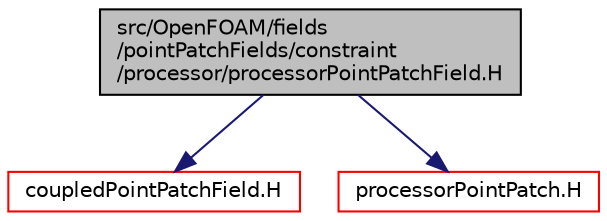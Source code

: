 digraph "src/OpenFOAM/fields/pointPatchFields/constraint/processor/processorPointPatchField.H"
{
  bgcolor="transparent";
  edge [fontname="Helvetica",fontsize="10",labelfontname="Helvetica",labelfontsize="10"];
  node [fontname="Helvetica",fontsize="10",shape=record];
  Node1 [label="src/OpenFOAM/fields\l/pointPatchFields/constraint\l/processor/processorPointPatchField.H",height=0.2,width=0.4,color="black", fillcolor="grey75", style="filled", fontcolor="black"];
  Node1 -> Node2 [color="midnightblue",fontsize="10",style="solid",fontname="Helvetica"];
  Node2 [label="coupledPointPatchField.H",height=0.2,width=0.4,color="red",URL="$a08365.html"];
  Node1 -> Node3 [color="midnightblue",fontsize="10",style="solid",fontname="Helvetica"];
  Node3 [label="processorPointPatch.H",height=0.2,width=0.4,color="red",URL="$a08892.html"];
}
